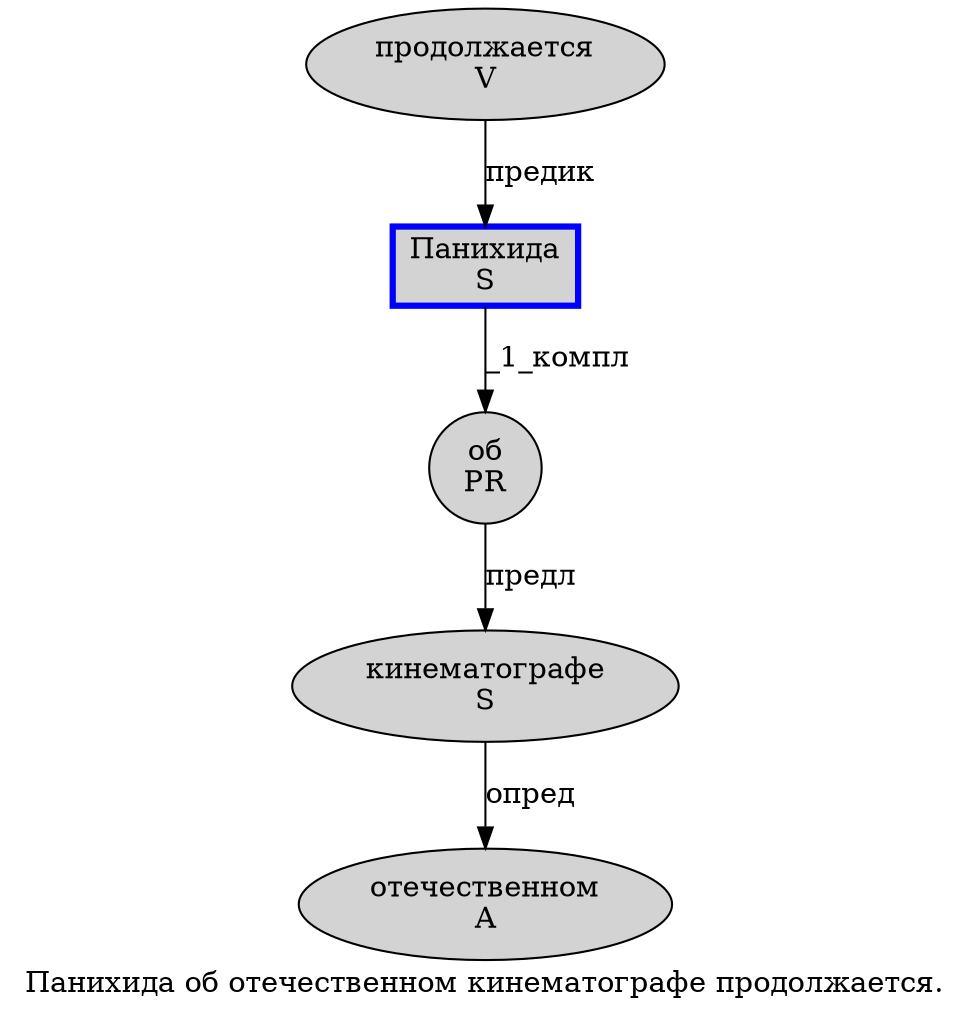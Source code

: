 digraph SENTENCE_3497 {
	graph [label="Панихида об отечественном кинематографе продолжается."]
	node [style=filled]
		0 [label="Панихида
S" color=blue fillcolor=lightgray penwidth=3 shape=box]
		1 [label="об
PR" color="" fillcolor=lightgray penwidth=1 shape=ellipse]
		2 [label="отечественном
A" color="" fillcolor=lightgray penwidth=1 shape=ellipse]
		3 [label="кинематографе
S" color="" fillcolor=lightgray penwidth=1 shape=ellipse]
		4 [label="продолжается
V" color="" fillcolor=lightgray penwidth=1 shape=ellipse]
			0 -> 1 [label="_1_компл"]
			1 -> 3 [label="предл"]
			4 -> 0 [label="предик"]
			3 -> 2 [label="опред"]
}